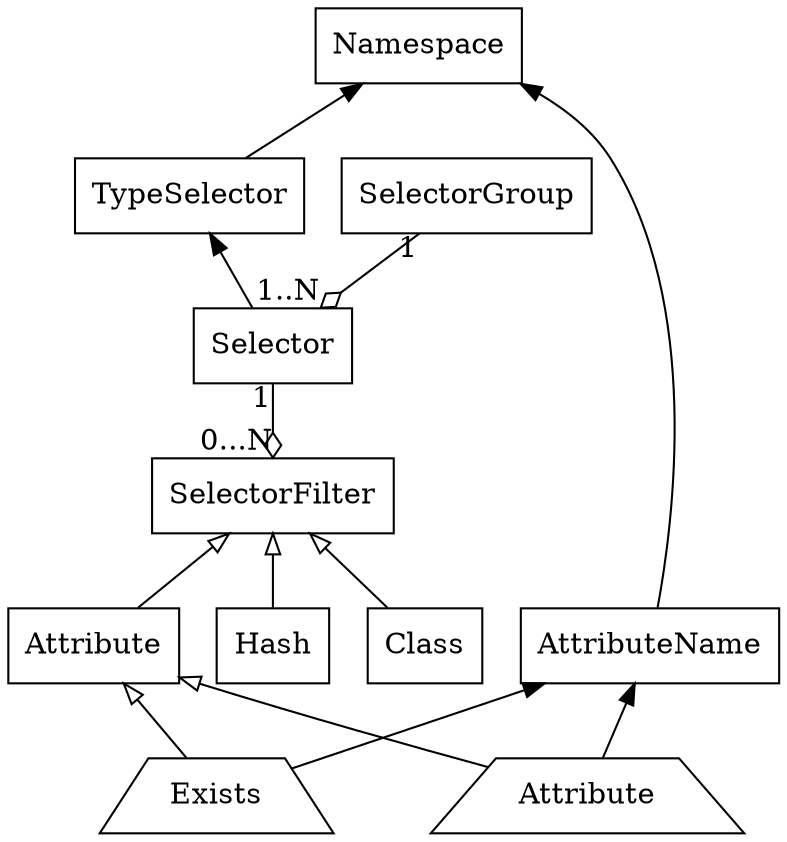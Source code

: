 digraph {
  rankdir="BT"

  // types
  node[shape=box];
  SelectorGroup;
  Selector;
  TypeSelector;
  SelectorFilter;
  Namespace;
  Hash;
  Class;
  Attribute;
  AttributeName;

  // constructors (if not the same as the type)
  node[shape=trapezium];
  Exists;
  Attribute2[label="Attribute"];

  // reference
  edge[arrowhead=normal];
  Selector -> TypeSelector;
  TypeSelector -> Namespace;
  AttributeName -> Namespace;
  Exists -> AttributeName;
  Attribute2 -> AttributeName;

  // inheritance (child-to-parent)
  edge[arrowhead=onormal];
  Hash -> SelectorFilter;
  Class -> SelectorFilter;
  Attribute -> SelectorFilter;
  Exists -> Attribute;
  Attribute2 -> Attribute;
  // collection (many-to-one)
  edge[arrowhead=none, dir=back, arrowtail=odiamond, headlabel="1", taillabel="0...N"];
  // collection (many-to-one, at least one)
  SelectorFilter -> Selector;
  edge[taillabel="1..N"];
  Selector -> SelectorGroup;
}
